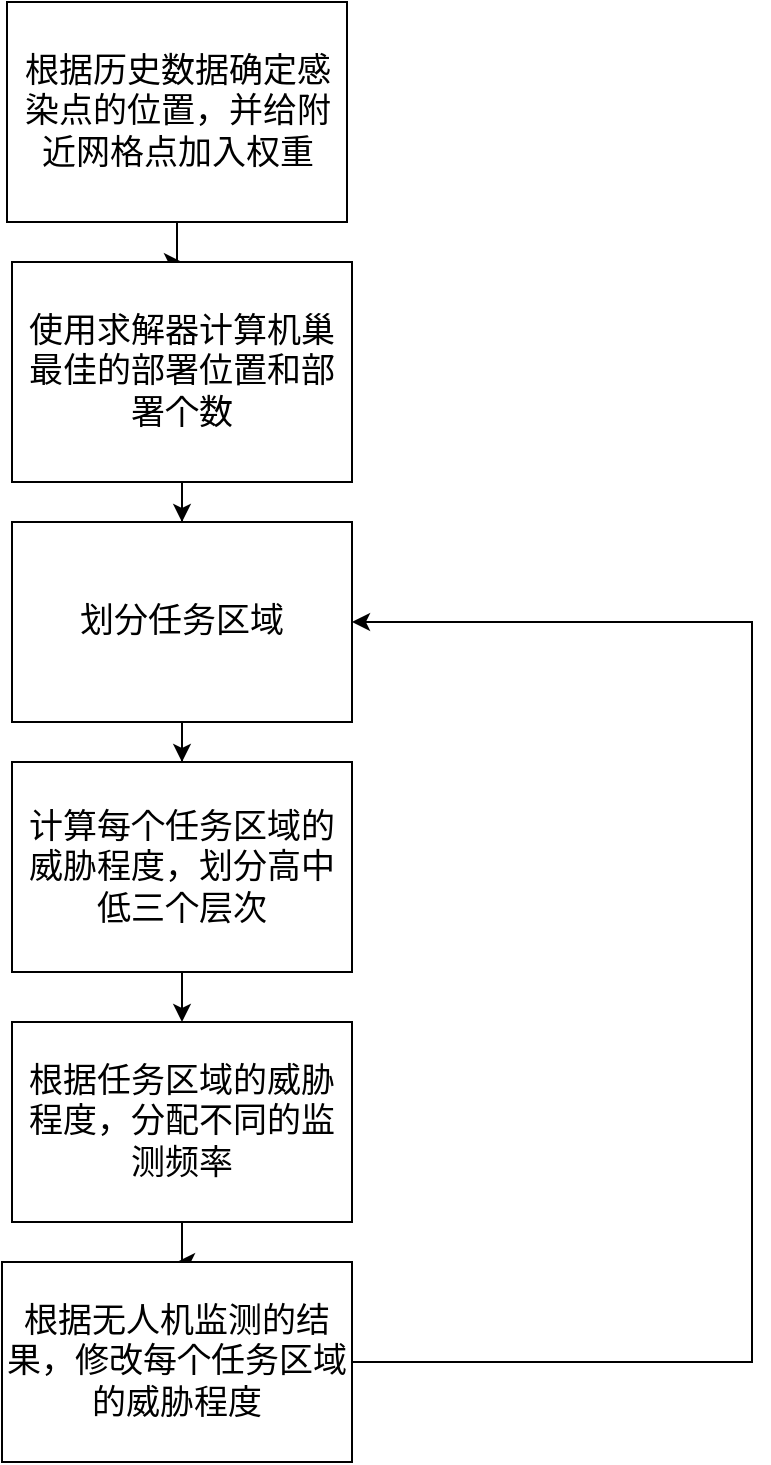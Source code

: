 <mxfile version="26.2.3">
  <diagram name="第 1 页" id="sqXLWVGCS-U0YZpSArBA">
    <mxGraphModel dx="1044" dy="543" grid="1" gridSize="10" guides="1" tooltips="1" connect="1" arrows="1" fold="1" page="1" pageScale="1" pageWidth="827" pageHeight="1169" math="0" shadow="0">
      <root>
        <mxCell id="0" />
        <mxCell id="1" parent="0" />
        <mxCell id="wTcxMaVYYzkBPHVMt9Zl-3" value="" style="edgeStyle=orthogonalEdgeStyle;rounded=0;orthogonalLoop=1;jettySize=auto;html=1;fontSize=17;" edge="1" parent="1" source="wTcxMaVYYzkBPHVMt9Zl-1" target="wTcxMaVYYzkBPHVMt9Zl-2">
          <mxGeometry relative="1" as="geometry" />
        </mxCell>
        <mxCell id="wTcxMaVYYzkBPHVMt9Zl-1" value="根据历史数据确定感染点的位置，并给附近网格点加入权重" style="rounded=0;whiteSpace=wrap;html=1;fontSize=17;" vertex="1" parent="1">
          <mxGeometry x="67.5" y="90" width="170" height="110" as="geometry" />
        </mxCell>
        <mxCell id="wTcxMaVYYzkBPHVMt9Zl-7" value="" style="edgeStyle=orthogonalEdgeStyle;rounded=0;orthogonalLoop=1;jettySize=auto;html=1;" edge="1" parent="1" source="wTcxMaVYYzkBPHVMt9Zl-2" target="wTcxMaVYYzkBPHVMt9Zl-6">
          <mxGeometry relative="1" as="geometry" />
        </mxCell>
        <mxCell id="wTcxMaVYYzkBPHVMt9Zl-2" value="使用求解器计算机巢最佳的部署位置和部署个数" style="whiteSpace=wrap;html=1;rounded=0;fontSize=17;" vertex="1" parent="1">
          <mxGeometry x="70" y="220" width="170" height="110" as="geometry" />
        </mxCell>
        <mxCell id="wTcxMaVYYzkBPHVMt9Zl-9" value="" style="edgeStyle=orthogonalEdgeStyle;rounded=0;orthogonalLoop=1;jettySize=auto;html=1;" edge="1" parent="1" source="wTcxMaVYYzkBPHVMt9Zl-6" target="wTcxMaVYYzkBPHVMt9Zl-8">
          <mxGeometry relative="1" as="geometry" />
        </mxCell>
        <mxCell id="wTcxMaVYYzkBPHVMt9Zl-6" value="划分任务区域" style="whiteSpace=wrap;html=1;fontSize=17;rounded=0;" vertex="1" parent="1">
          <mxGeometry x="70" y="350" width="170" height="100" as="geometry" />
        </mxCell>
        <mxCell id="wTcxMaVYYzkBPHVMt9Zl-11" value="" style="edgeStyle=orthogonalEdgeStyle;rounded=0;orthogonalLoop=1;jettySize=auto;html=1;" edge="1" parent="1" source="wTcxMaVYYzkBPHVMt9Zl-8" target="wTcxMaVYYzkBPHVMt9Zl-10">
          <mxGeometry relative="1" as="geometry" />
        </mxCell>
        <mxCell id="wTcxMaVYYzkBPHVMt9Zl-8" value="计算每个任务区域的威胁程度，划分高中低三个层次" style="whiteSpace=wrap;html=1;fontSize=17;rounded=0;" vertex="1" parent="1">
          <mxGeometry x="70" y="470" width="170" height="105" as="geometry" />
        </mxCell>
        <mxCell id="wTcxMaVYYzkBPHVMt9Zl-13" value="" style="edgeStyle=orthogonalEdgeStyle;rounded=0;orthogonalLoop=1;jettySize=auto;html=1;" edge="1" parent="1" source="wTcxMaVYYzkBPHVMt9Zl-10" target="wTcxMaVYYzkBPHVMt9Zl-12">
          <mxGeometry relative="1" as="geometry" />
        </mxCell>
        <mxCell id="wTcxMaVYYzkBPHVMt9Zl-10" value="根据任务区域的威胁程度，分配不同的监测频率" style="whiteSpace=wrap;html=1;fontSize=17;rounded=0;" vertex="1" parent="1">
          <mxGeometry x="70" y="600" width="170" height="100" as="geometry" />
        </mxCell>
        <mxCell id="wTcxMaVYYzkBPHVMt9Zl-15" style="edgeStyle=orthogonalEdgeStyle;rounded=0;orthogonalLoop=1;jettySize=auto;html=1;" edge="1" parent="1" source="wTcxMaVYYzkBPHVMt9Zl-12" target="wTcxMaVYYzkBPHVMt9Zl-6">
          <mxGeometry relative="1" as="geometry">
            <Array as="points">
              <mxPoint x="440" y="770" />
              <mxPoint x="440" y="400" />
            </Array>
          </mxGeometry>
        </mxCell>
        <mxCell id="wTcxMaVYYzkBPHVMt9Zl-12" value="根据无人机监测的结果，修改每个任务区域的威胁程度" style="whiteSpace=wrap;html=1;fontSize=17;rounded=0;" vertex="1" parent="1">
          <mxGeometry x="65" y="720" width="175" height="100" as="geometry" />
        </mxCell>
      </root>
    </mxGraphModel>
  </diagram>
</mxfile>

